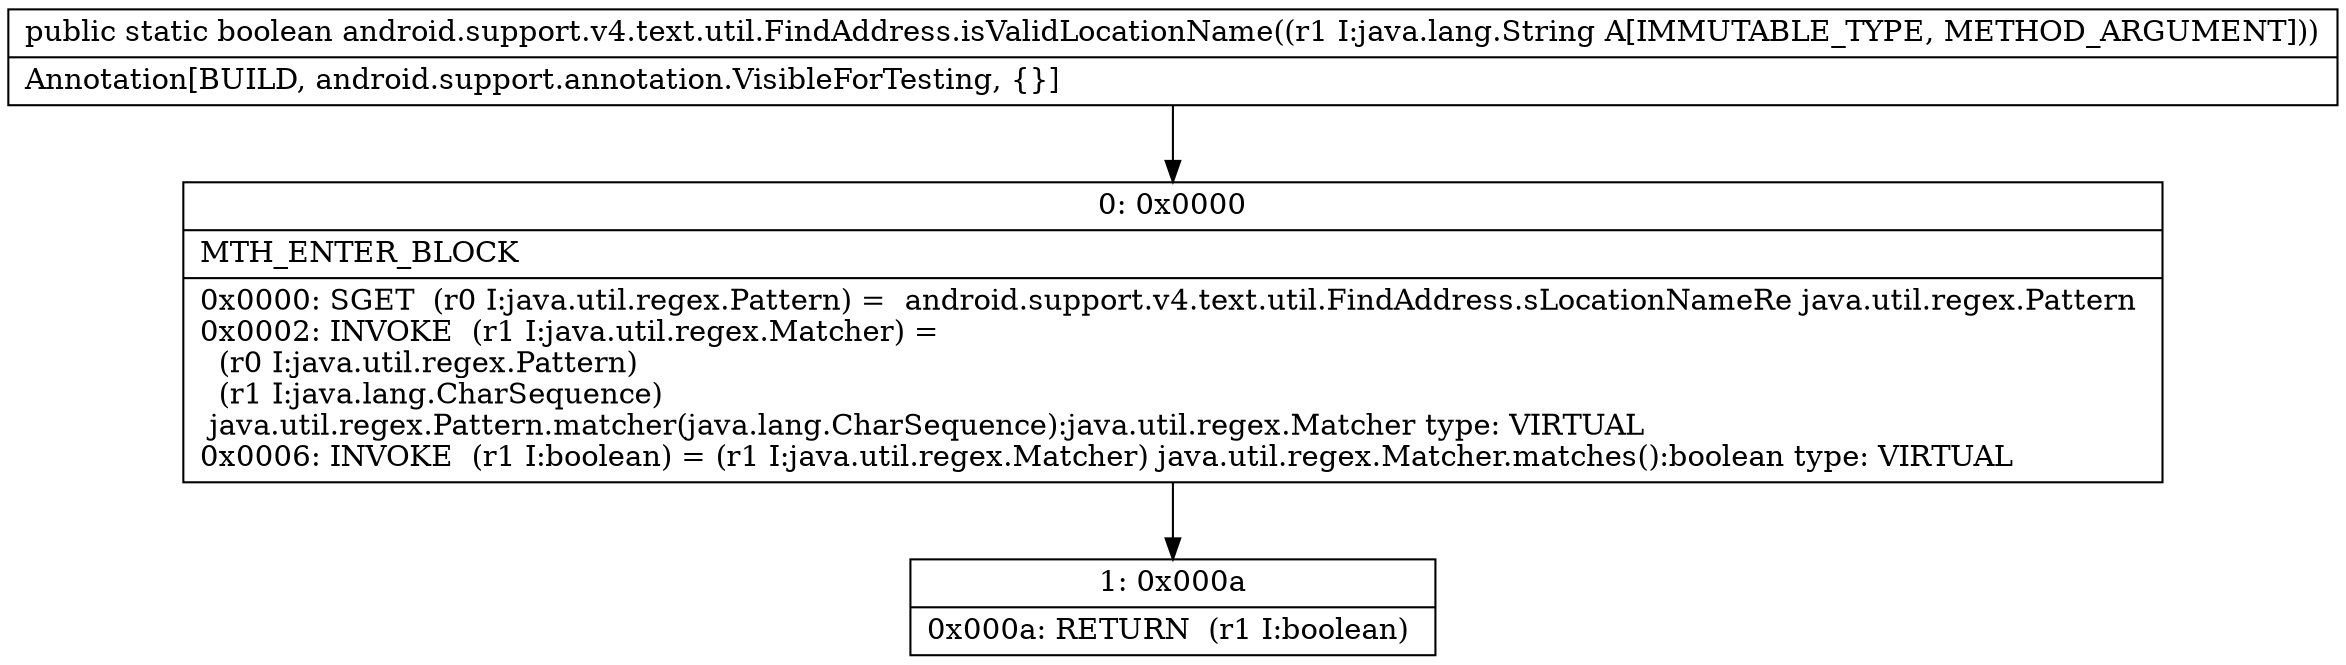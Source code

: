 digraph "CFG forandroid.support.v4.text.util.FindAddress.isValidLocationName(Ljava\/lang\/String;)Z" {
Node_0 [shape=record,label="{0\:\ 0x0000|MTH_ENTER_BLOCK\l|0x0000: SGET  (r0 I:java.util.regex.Pattern) =  android.support.v4.text.util.FindAddress.sLocationNameRe java.util.regex.Pattern \l0x0002: INVOKE  (r1 I:java.util.regex.Matcher) = \l  (r0 I:java.util.regex.Pattern)\l  (r1 I:java.lang.CharSequence)\l java.util.regex.Pattern.matcher(java.lang.CharSequence):java.util.regex.Matcher type: VIRTUAL \l0x0006: INVOKE  (r1 I:boolean) = (r1 I:java.util.regex.Matcher) java.util.regex.Matcher.matches():boolean type: VIRTUAL \l}"];
Node_1 [shape=record,label="{1\:\ 0x000a|0x000a: RETURN  (r1 I:boolean) \l}"];
MethodNode[shape=record,label="{public static boolean android.support.v4.text.util.FindAddress.isValidLocationName((r1 I:java.lang.String A[IMMUTABLE_TYPE, METHOD_ARGUMENT]))  | Annotation[BUILD, android.support.annotation.VisibleForTesting, \{\}]\l}"];
MethodNode -> Node_0;
Node_0 -> Node_1;
}

